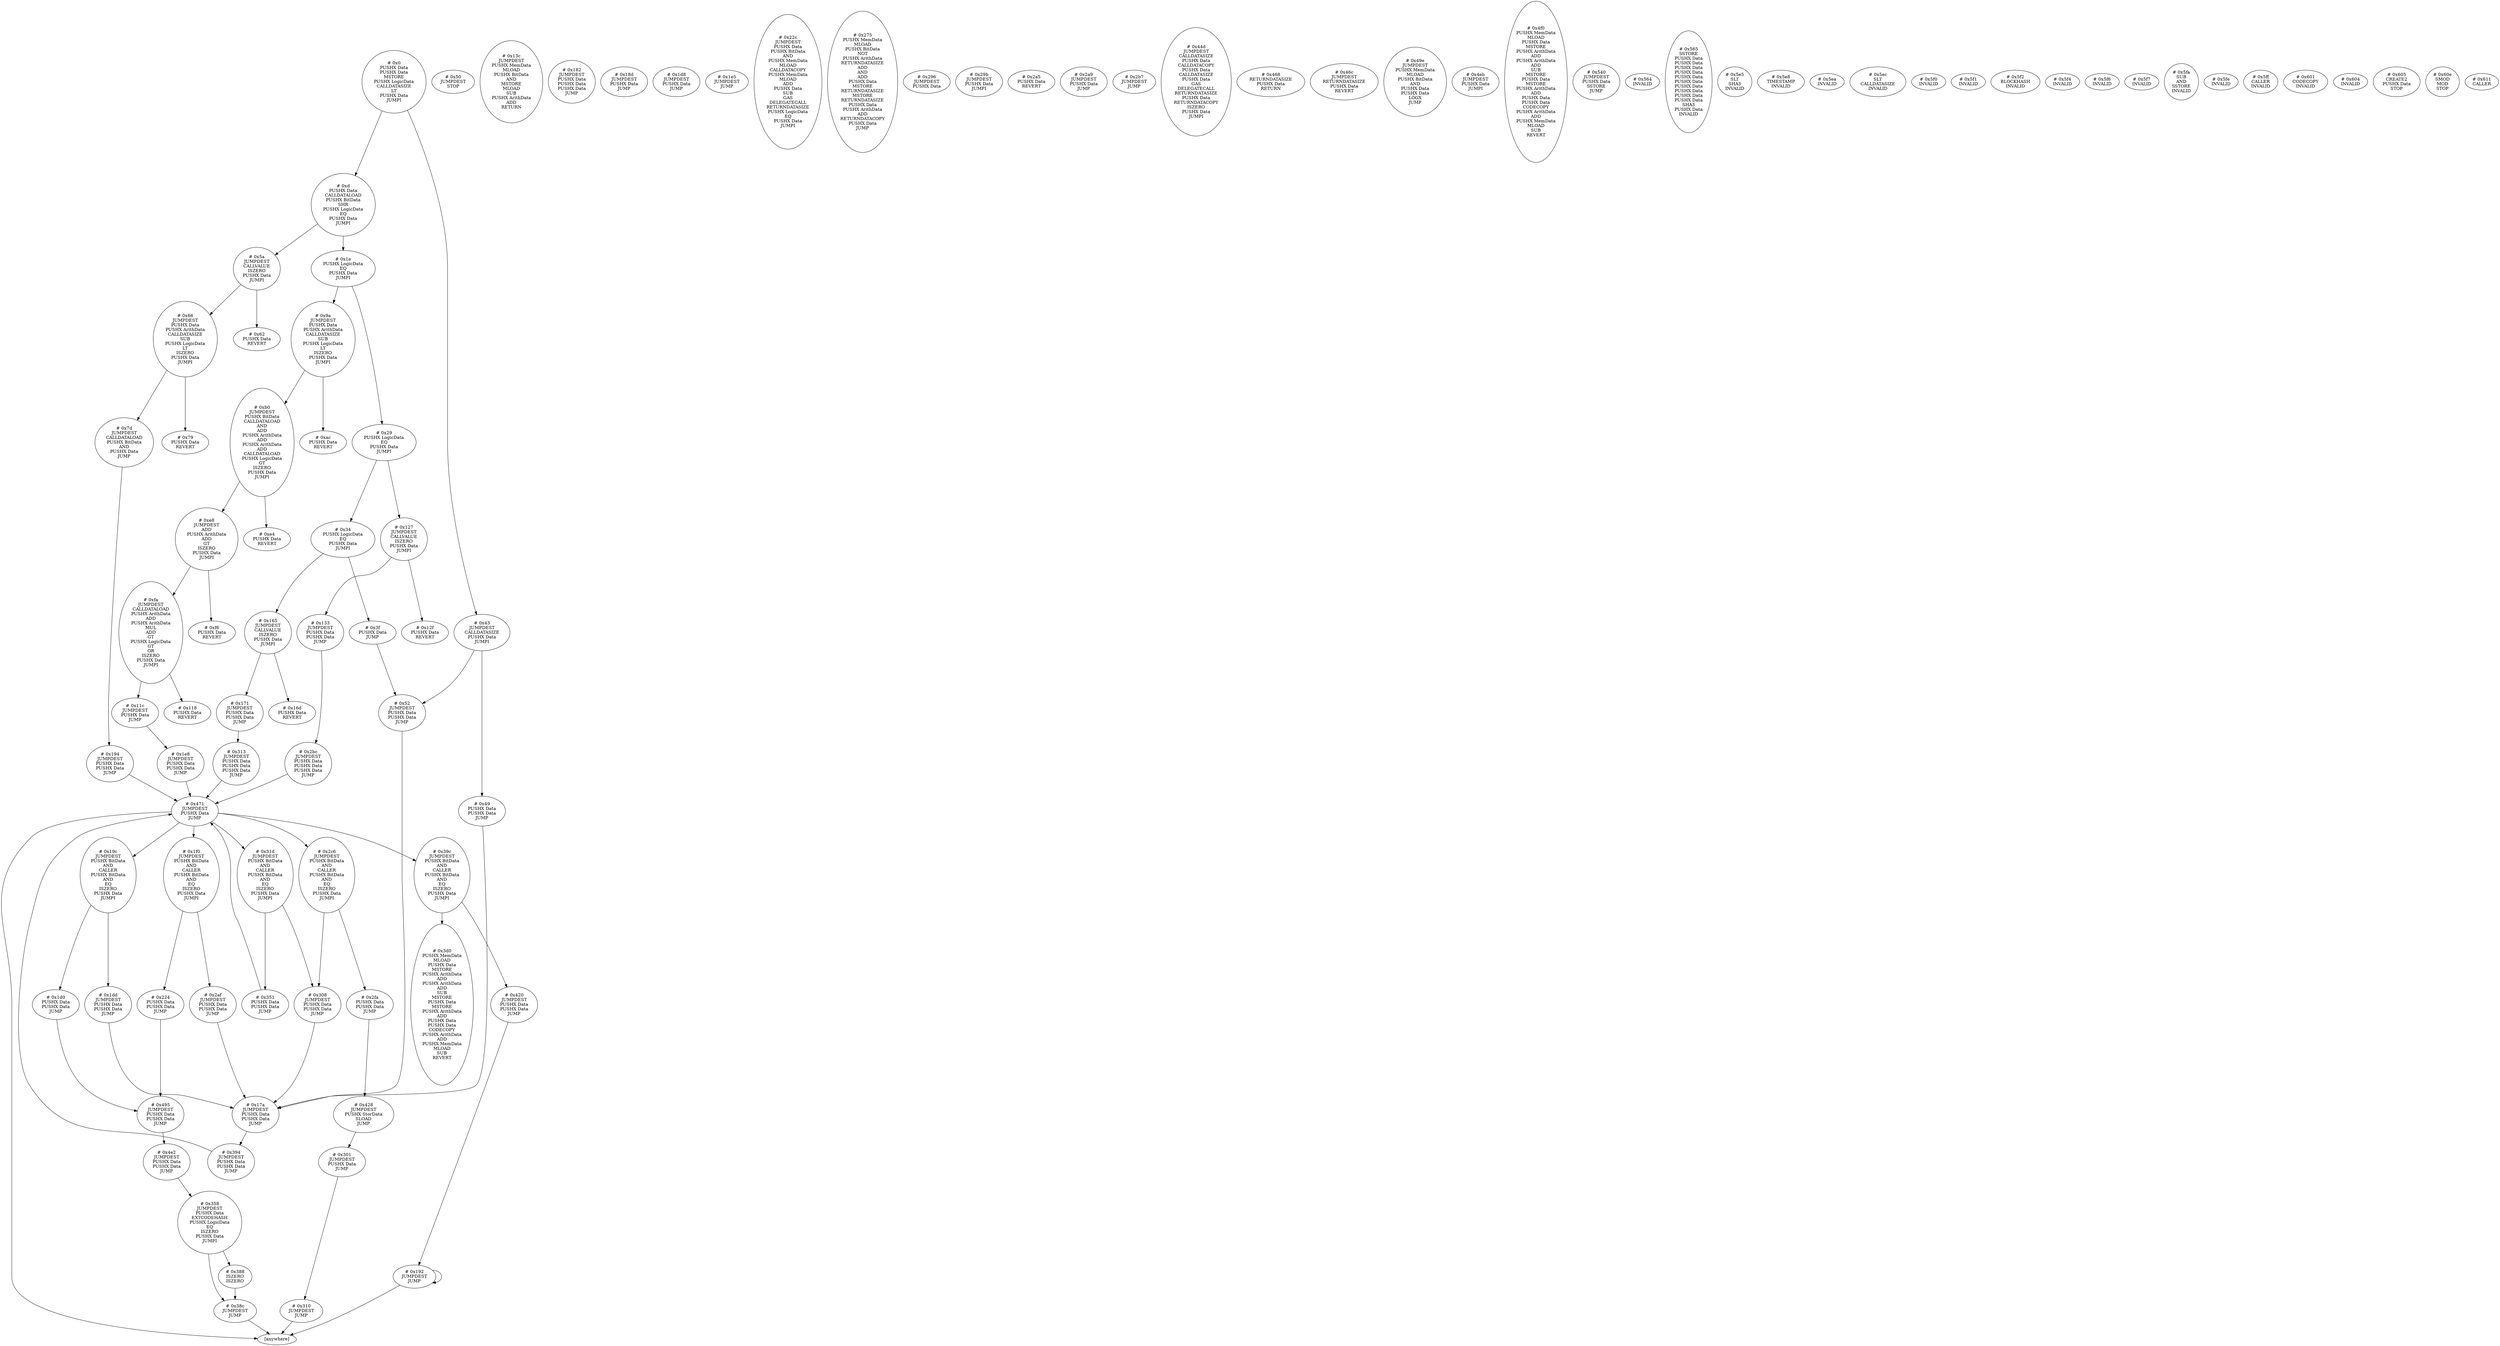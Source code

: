 /* Generated by GvGen v.1.0 (https://www.github.com/stricaud/gvgen) */

digraph G {
compound=true;
   node1 [label="[anywhere]"];
   node2 [label="# 0x0
PUSHX Data
PUSHX Data
MSTORE
PUSHX LogicData
CALLDATASIZE
LT
PUSHX Data
JUMPI
"];
   node3 [label="# 0xd
PUSHX Data
CALLDATALOAD
PUSHX BitData
SHR
PUSHX LogicData
EQ
PUSHX Data
JUMPI
"];
   node4 [label="# 0x1e
PUSHX LogicData
EQ
PUSHX Data
JUMPI
"];
   node5 [label="# 0x29
PUSHX LogicData
EQ
PUSHX Data
JUMPI
"];
   node6 [label="# 0x34
PUSHX LogicData
EQ
PUSHX Data
JUMPI
"];
   node7 [label="# 0x3f
PUSHX Data
JUMP
"];
   node8 [label="# 0x43
JUMPDEST
CALLDATASIZE
PUSHX Data
JUMPI
"];
   node9 [label="# 0x49
PUSHX Data
PUSHX Data
JUMP
"];
   node10 [label="# 0x50
JUMPDEST
STOP
"];
   node11 [label="# 0x52
JUMPDEST
PUSHX Data
PUSHX Data
JUMP
"];
   node12 [label="# 0x5a
JUMPDEST
CALLVALUE
ISZERO
PUSHX Data
JUMPI
"];
   node13 [label="# 0x62
PUSHX Data
REVERT
"];
   node14 [label="# 0x66
JUMPDEST
PUSHX Data
PUSHX ArithData
CALLDATASIZE
SUB
PUSHX LogicData
LT
ISZERO
PUSHX Data
JUMPI
"];
   node15 [label="# 0x79
PUSHX Data
REVERT
"];
   node16 [label="# 0x7d
JUMPDEST
CALLDATALOAD
PUSHX BitData
AND
PUSHX Data
JUMP
"];
   node17 [label="# 0x9a
JUMPDEST
PUSHX Data
PUSHX ArithData
CALLDATASIZE
SUB
PUSHX LogicData
LT
ISZERO
PUSHX Data
JUMPI
"];
   node18 [label="# 0xac
PUSHX Data
REVERT
"];
   node19 [label="# 0xb0
JUMPDEST
PUSHX BitData
CALLDATALOAD
AND
ADD
PUSHX ArithData
ADD
PUSHX ArithData
ADD
CALLDATALOAD
PUSHX LogicData
GT
ISZERO
PUSHX Data
JUMPI
"];
   node20 [label="# 0xe4
PUSHX Data
REVERT
"];
   node21 [label="# 0xe8
JUMPDEST
ADD
PUSHX ArithData
ADD
GT
ISZERO
PUSHX Data
JUMPI
"];
   node22 [label="# 0xf6
PUSHX Data
REVERT
"];
   node23 [label="# 0xfa
JUMPDEST
CALLDATALOAD
PUSHX ArithData
ADD
PUSHX ArithData
MUL
ADD
GT
PUSHX LogicData
GT
OR
ISZERO
PUSHX Data
JUMPI
"];
   node24 [label="# 0x118
PUSHX Data
REVERT
"];
   node25 [label="# 0x11c
JUMPDEST
PUSHX Data
JUMP
"];
   node26 [label="# 0x127
JUMPDEST
CALLVALUE
ISZERO
PUSHX Data
JUMPI
"];
   node27 [label="# 0x12f
PUSHX Data
REVERT
"];
   node28 [label="# 0x133
JUMPDEST
PUSHX Data
PUSHX Data
JUMP
"];
   node29 [label="# 0x13c
JUMPDEST
PUSHX MemData
MLOAD
PUSHX BitData
AND
MSTORE
MLOAD
SUB
PUSHX ArithData
ADD
RETURN
"];
   node30 [label="# 0x165
JUMPDEST
CALLVALUE
ISZERO
PUSHX Data
JUMPI
"];
   node31 [label="# 0x16d
PUSHX Data
REVERT
"];
   node32 [label="# 0x171
JUMPDEST
PUSHX Data
PUSHX Data
JUMP
"];
   node33 [label="# 0x17a
JUMPDEST
PUSHX Data
PUSHX Data
JUMP
"];
   node34 [label="# 0x182
JUMPDEST
PUSHX Data
PUSHX Data
PUSHX Data
JUMP
"];
   node35 [label="# 0x18d
JUMPDEST
PUSHX Data
JUMP
"];
   node36 [label="# 0x192
JUMPDEST
JUMP
"];
   node37 [label="# 0x194
JUMPDEST
PUSHX Data
PUSHX Data
JUMP
"];
   node38 [label="# 0x19c
JUMPDEST
PUSHX BitData
AND
CALLER
PUSHX BitData
AND
EQ
ISZERO
PUSHX Data
JUMPI
"];
   node39 [label="# 0x1d0
PUSHX Data
PUSHX Data
JUMP
"];
   node40 [label="# 0x1d8
JUMPDEST
PUSHX Data
JUMP
"];
   node41 [label="# 0x1dd
JUMPDEST
PUSHX Data
PUSHX Data
JUMP
"];
   node42 [label="# 0x1e5
JUMPDEST
JUMP
"];
   node43 [label="# 0x1e8
JUMPDEST
PUSHX Data
PUSHX Data
JUMP
"];
   node44 [label="# 0x1f0
JUMPDEST
PUSHX BitData
AND
CALLER
PUSHX BitData
AND
EQ
ISZERO
PUSHX Data
JUMPI
"];
   node45 [label="# 0x224
PUSHX Data
PUSHX Data
JUMP
"];
   node46 [label="# 0x22c
JUMPDEST
PUSHX Data
PUSHX BitData
AND
PUSHX MemData
MLOAD
CALLDATACOPY
PUSHX MemData
MLOAD
ADD
PUSHX Data
SUB
GAS
DELEGATECALL
RETURNDATASIZE
PUSHX LogicData
EQ
PUSHX Data
JUMPI
"];
   node47 [label="# 0x275
PUSHX MemData
MLOAD
PUSHX BitData
NOT
PUSHX ArithData
RETURNDATASIZE
ADD
AND
ADD
PUSHX Data
MSTORE
RETURNDATASIZE
MSTORE
RETURNDATASIZE
PUSHX Data
PUSHX ArithData
ADD
RETURNDATACOPY
PUSHX Data
JUMP
"];
   node48 [label="# 0x296
JUMPDEST
PUSHX Data
"];
   node49 [label="# 0x29b
JUMPDEST
PUSHX Data
JUMPI
"];
   node50 [label="# 0x2a5
PUSHX Data
REVERT
"];
   node51 [label="# 0x2a9
JUMPDEST
PUSHX Data
JUMP
"];
   node52 [label="# 0x2af
JUMPDEST
PUSHX Data
PUSHX Data
JUMP
"];
   node53 [label="# 0x2b7
JUMPDEST
JUMP
"];
   node54 [label="# 0x2bc
JUMPDEST
PUSHX Data
PUSHX Data
PUSHX Data
JUMP
"];
   node55 [label="# 0x2c6
JUMPDEST
PUSHX BitData
AND
CALLER
PUSHX BitData
AND
EQ
ISZERO
PUSHX Data
JUMPI
"];
   node56 [label="# 0x2fa
PUSHX Data
PUSHX Data
JUMP
"];
   node57 [label="# 0x301
JUMPDEST
PUSHX Data
JUMP
"];
   node58 [label="# 0x308
JUMPDEST
PUSHX Data
PUSHX Data
JUMP
"];
   node59 [label="# 0x310
JUMPDEST
JUMP
"];
   node60 [label="# 0x313
JUMPDEST
PUSHX Data
PUSHX Data
PUSHX Data
JUMP
"];
   node61 [label="# 0x31d
JUMPDEST
PUSHX BitData
AND
CALLER
PUSHX BitData
AND
EQ
ISZERO
PUSHX Data
JUMPI
"];
   node62 [label="# 0x351
PUSHX Data
PUSHX Data
JUMP
"];
   node63 [label="# 0x358
JUMPDEST
PUSHX Data
EXTCODEHASH
PUSHX LogicData
EQ
ISZERO
PUSHX Data
JUMPI
"];
   node64 [label="# 0x388
ISZERO
ISZERO
"];
   node65 [label="# 0x38c
JUMPDEST
JUMP
"];
   node66 [label="# 0x394
JUMPDEST
PUSHX Data
PUSHX Data
JUMP
"];
   node67 [label="# 0x39c
JUMPDEST
PUSHX BitData
AND
CALLER
PUSHX BitData
AND
EQ
ISZERO
PUSHX Data
JUMPI
"];
   node68 [label="# 0x3d0
PUSHX MemData
MLOAD
PUSHX Data
MSTORE
PUSHX ArithData
ADD
PUSHX ArithData
ADD
SUB
MSTORE
PUSHX Data
MSTORE
PUSHX ArithData
ADD
PUSHX Data
PUSHX Data
CODECOPY
PUSHX ArithData
ADD
PUSHX MemData
MLOAD
SUB
REVERT
"];
   node69 [label="# 0x420
JUMPDEST
PUSHX Data
PUSHX Data
JUMP
"];
   node70 [label="# 0x428
JUMPDEST
PUSHX StorData
SLOAD
JUMP
"];
   node71 [label="# 0x44d
JUMPDEST
CALLDATASIZE
PUSHX Data
CALLDATACOPY
PUSHX Data
CALLDATASIZE
PUSHX Data
GAS
DELEGATECALL
RETURNDATASIZE
PUSHX Data
RETURNDATACOPY
ISZERO
PUSHX Data
JUMPI
"];
   node72 [label="# 0x468
RETURNDATASIZE
PUSHX Data
RETURN
"];
   node73 [label="# 0x46c
JUMPDEST
RETURNDATASIZE
PUSHX Data
REVERT
"];
   node74 [label="# 0x471
JUMPDEST
PUSHX Data
JUMP
"];
   node75 [label="# 0x495
JUMPDEST
PUSHX Data
PUSHX Data
JUMP
"];
   node76 [label="# 0x49e
JUMPDEST
PUSHX MemData
MLOAD
PUSHX BitData
AND
PUSHX Data
PUSHX Data
LOGX
JUMP
"];
   node77 [label="# 0x4e2
JUMPDEST
PUSHX Data
PUSHX Data
JUMP
"];
   node78 [label="# 0x4eb
JUMPDEST
PUSHX Data
JUMPI
"];
   node79 [label="# 0x4f0
PUSHX MemData
MLOAD
PUSHX Data
MSTORE
PUSHX ArithData
ADD
PUSHX ArithData
ADD
SUB
MSTORE
PUSHX Data
MSTORE
PUSHX ArithData
ADD
PUSHX Data
PUSHX Data
CODECOPY
PUSHX ArithData
ADD
PUSHX MemData
MLOAD
SUB
REVERT
"];
   node80 [label="# 0x540
JUMPDEST
PUSHX Data
SSTORE
JUMP
"];
   node81 [label="# 0x564
INVALID
"];
   node82 [label="# 0x565
SSTORE
PUSHX Data
PUSHX Data
PUSHX Data
PUSHX Data
PUSHX Data
PUSHX Data
PUSHX Data
PUSHX Data
PUSHX Data
PUSHX Data
SHA3
PUSHX Data
INVALID
"];
   node83 [label="# 0x5e5
SLT
SHA3
INVALID
"];
   node84 [label="# 0x5e8
TIMESTAMP
INVALID
"];
   node85 [label="# 0x5ea
INVALID
"];
   node86 [label="# 0x5ec
SLT
CALLDATASIZE
INVALID
"];
   node87 [label="# 0x5f0
INVALID
"];
   node88 [label="# 0x5f1
INVALID
"];
   node89 [label="# 0x5f2
BLOCKHASH
INVALID
"];
   node90 [label="# 0x5f4
INVALID
"];
   node91 [label="# 0x5f6
INVALID
"];
   node92 [label="# 0x5f7
INVALID
"];
   node93 [label="# 0x5fa
SUB
AND
SSTORE
INVALID
"];
   node94 [label="# 0x5fe
INVALID
"];
   node95 [label="# 0x5ff
CALLER
INVALID
"];
   node96 [label="# 0x601
CODECOPY
INVALID
"];
   node97 [label="# 0x604
INVALID
"];
   node98 [label="# 0x605
CREATE2
PUSHX Data
STOP
"];
   node99 [label="# 0x60e
SMOD
MOD
STOP
"];
   node100 [label="# 0x611
CALLER
"];
node2->node8;
node2->node3;
node3->node12;
node3->node4;
node4->node17;
node4->node5;
node5->node26;
node5->node6;
node6->node30;
node6->node7;
node7->node11;
node8->node11;
node8->node9;
node9->node33;
node11->node33;
node12->node14;
node12->node13;
node14->node16;
node14->node15;
node16->node37;
node17->node19;
node17->node18;
node19->node21;
node19->node20;
node21->node23;
node21->node22;
node23->node25;
node23->node24;
node25->node43;
node26->node28;
node26->node27;
node28->node54;
node30->node32;
node30->node31;
node32->node60;
node33->node66;
node36->node1;
node36->node36;
node37->node74;
node38->node41;
node38->node39;
node39->node75;
node41->node33;
node43->node74;
node44->node52;
node44->node45;
node45->node75;
node52->node33;
node54->node74;
node55->node58;
node55->node56;
node56->node70;
node57->node59;
node58->node33;
node59->node1;
node60->node74;
node61->node58;
node61->node62;
node62->node74;
node63->node65;
node63->node64;
node64->node65;
node65->node1;
node66->node74;
node67->node69;
node67->node68;
node69->node36;
node70->node57;
node74->node1;
node74->node67;
node74->node61;
node74->node55;
node74->node44;
node74->node38;
node75->node77;
node77->node63;
}
